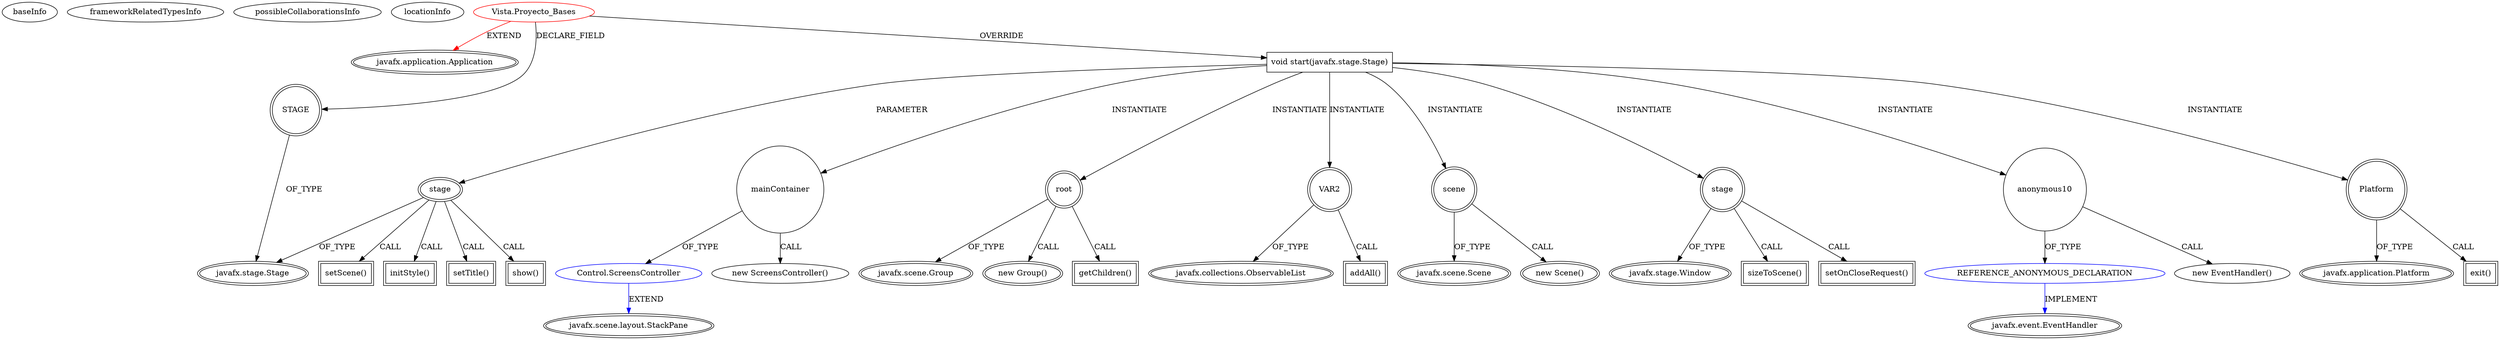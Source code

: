 digraph {
baseInfo[graphId=2720,category="extension_graph",isAnonymous=false,possibleRelation=true]
frameworkRelatedTypesInfo[0="javafx.application.Application"]
possibleCollaborationsInfo[0="2720~OVERRIDING_METHOD_DECLARATION-INSTANTIATION-~javafx.application.Application ~javafx.scene.layout.StackPane ~false~false",1="2720~OVERRIDING_METHOD_DECLARATION-INSTANTIATION-~javafx.application.Application ~javafx.event.EventHandler ~false~true"]
locationInfo[projectName="geyrix57-Proyecto_1_Bases",filePath="/geyrix57-Proyecto_1_Bases/Proyecto_1_Bases-master/src/Vista/Proyecto_Bases.java",contextSignature="Proyecto_Bases",graphId="2720"]
0[label="Vista.Proyecto_Bases",vertexType="ROOT_CLIENT_CLASS_DECLARATION",isFrameworkType=false,color=red]
1[label="javafx.application.Application",vertexType="FRAMEWORK_CLASS_TYPE",isFrameworkType=true,peripheries=2]
2[label="STAGE",vertexType="FIELD_DECLARATION",isFrameworkType=true,peripheries=2,shape=circle]
3[label="javafx.stage.Stage",vertexType="FRAMEWORK_CLASS_TYPE",isFrameworkType=true,peripheries=2]
4[label="void start(javafx.stage.Stage)",vertexType="OVERRIDING_METHOD_DECLARATION",isFrameworkType=false,shape=box]
5[label="stage",vertexType="PARAMETER_DECLARATION",isFrameworkType=true,peripheries=2]
8[label="mainContainer",vertexType="VARIABLE_EXPRESION",isFrameworkType=false,shape=circle]
9[label="Control.ScreensController",vertexType="REFERENCE_CLIENT_CLASS_DECLARATION",isFrameworkType=false,color=blue]
10[label="javafx.scene.layout.StackPane",vertexType="FRAMEWORK_CLASS_TYPE",isFrameworkType=true,peripheries=2]
7[label="new ScreensController()",vertexType="CONSTRUCTOR_CALL",isFrameworkType=false]
12[label="root",vertexType="VARIABLE_EXPRESION",isFrameworkType=true,peripheries=2,shape=circle]
13[label="javafx.scene.Group",vertexType="FRAMEWORK_CLASS_TYPE",isFrameworkType=true,peripheries=2]
11[label="new Group()",vertexType="CONSTRUCTOR_CALL",isFrameworkType=true,peripheries=2]
14[label="VAR2",vertexType="VARIABLE_EXPRESION",isFrameworkType=true,peripheries=2,shape=circle]
16[label="javafx.collections.ObservableList",vertexType="FRAMEWORK_INTERFACE_TYPE",isFrameworkType=true,peripheries=2]
15[label="addAll()",vertexType="INSIDE_CALL",isFrameworkType=true,peripheries=2,shape=box]
18[label="getChildren()",vertexType="INSIDE_CALL",isFrameworkType=true,peripheries=2,shape=box]
20[label="scene",vertexType="VARIABLE_EXPRESION",isFrameworkType=true,peripheries=2,shape=circle]
21[label="javafx.scene.Scene",vertexType="FRAMEWORK_CLASS_TYPE",isFrameworkType=true,peripheries=2]
19[label="new Scene()",vertexType="CONSTRUCTOR_CALL",isFrameworkType=true,peripheries=2]
23[label="setScene()",vertexType="INSIDE_CALL",isFrameworkType=true,peripheries=2,shape=box]
25[label="initStyle()",vertexType="INSIDE_CALL",isFrameworkType=true,peripheries=2,shape=box]
27[label="setTitle()",vertexType="INSIDE_CALL",isFrameworkType=true,peripheries=2,shape=box]
28[label="stage",vertexType="VARIABLE_EXPRESION",isFrameworkType=true,peripheries=2,shape=circle]
30[label="javafx.stage.Window",vertexType="FRAMEWORK_CLASS_TYPE",isFrameworkType=true,peripheries=2]
29[label="sizeToScene()",vertexType="INSIDE_CALL",isFrameworkType=true,peripheries=2,shape=box]
32[label="setOnCloseRequest()",vertexType="INSIDE_CALL",isFrameworkType=true,peripheries=2,shape=box]
34[label="anonymous10",vertexType="VARIABLE_EXPRESION",isFrameworkType=false,shape=circle]
35[label="REFERENCE_ANONYMOUS_DECLARATION",vertexType="REFERENCE_ANONYMOUS_DECLARATION",isFrameworkType=false,color=blue]
36[label="javafx.event.EventHandler",vertexType="FRAMEWORK_INTERFACE_TYPE",isFrameworkType=true,peripheries=2]
33[label="new EventHandler()",vertexType="CONSTRUCTOR_CALL",isFrameworkType=false]
37[label="Platform",vertexType="VARIABLE_EXPRESION",isFrameworkType=true,peripheries=2,shape=circle]
39[label="javafx.application.Platform",vertexType="FRAMEWORK_CLASS_TYPE",isFrameworkType=true,peripheries=2]
38[label="exit()",vertexType="INSIDE_CALL",isFrameworkType=true,peripheries=2,shape=box]
41[label="show()",vertexType="INSIDE_CALL",isFrameworkType=true,peripheries=2,shape=box]
0->1[label="EXTEND",color=red]
0->2[label="DECLARE_FIELD"]
2->3[label="OF_TYPE"]
0->4[label="OVERRIDE"]
5->3[label="OF_TYPE"]
4->5[label="PARAMETER"]
4->8[label="INSTANTIATE"]
9->10[label="EXTEND",color=blue]
8->9[label="OF_TYPE"]
8->7[label="CALL"]
4->12[label="INSTANTIATE"]
12->13[label="OF_TYPE"]
12->11[label="CALL"]
4->14[label="INSTANTIATE"]
14->16[label="OF_TYPE"]
14->15[label="CALL"]
12->18[label="CALL"]
4->20[label="INSTANTIATE"]
20->21[label="OF_TYPE"]
20->19[label="CALL"]
5->23[label="CALL"]
5->25[label="CALL"]
5->27[label="CALL"]
4->28[label="INSTANTIATE"]
28->30[label="OF_TYPE"]
28->29[label="CALL"]
28->32[label="CALL"]
4->34[label="INSTANTIATE"]
35->36[label="IMPLEMENT",color=blue]
34->35[label="OF_TYPE"]
34->33[label="CALL"]
4->37[label="INSTANTIATE"]
37->39[label="OF_TYPE"]
37->38[label="CALL"]
5->41[label="CALL"]
}
